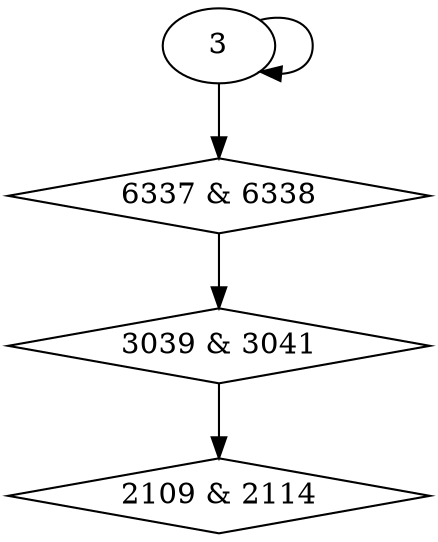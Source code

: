 digraph {
0 [label = "2109 & 2114", shape = diamond];
1 [label = "3039 & 3041", shape = diamond];
2 [label = "6337 & 6338", shape = diamond];
1 -> 0;
2 -> 1;
3 -> 2;
3 -> 3;
}
